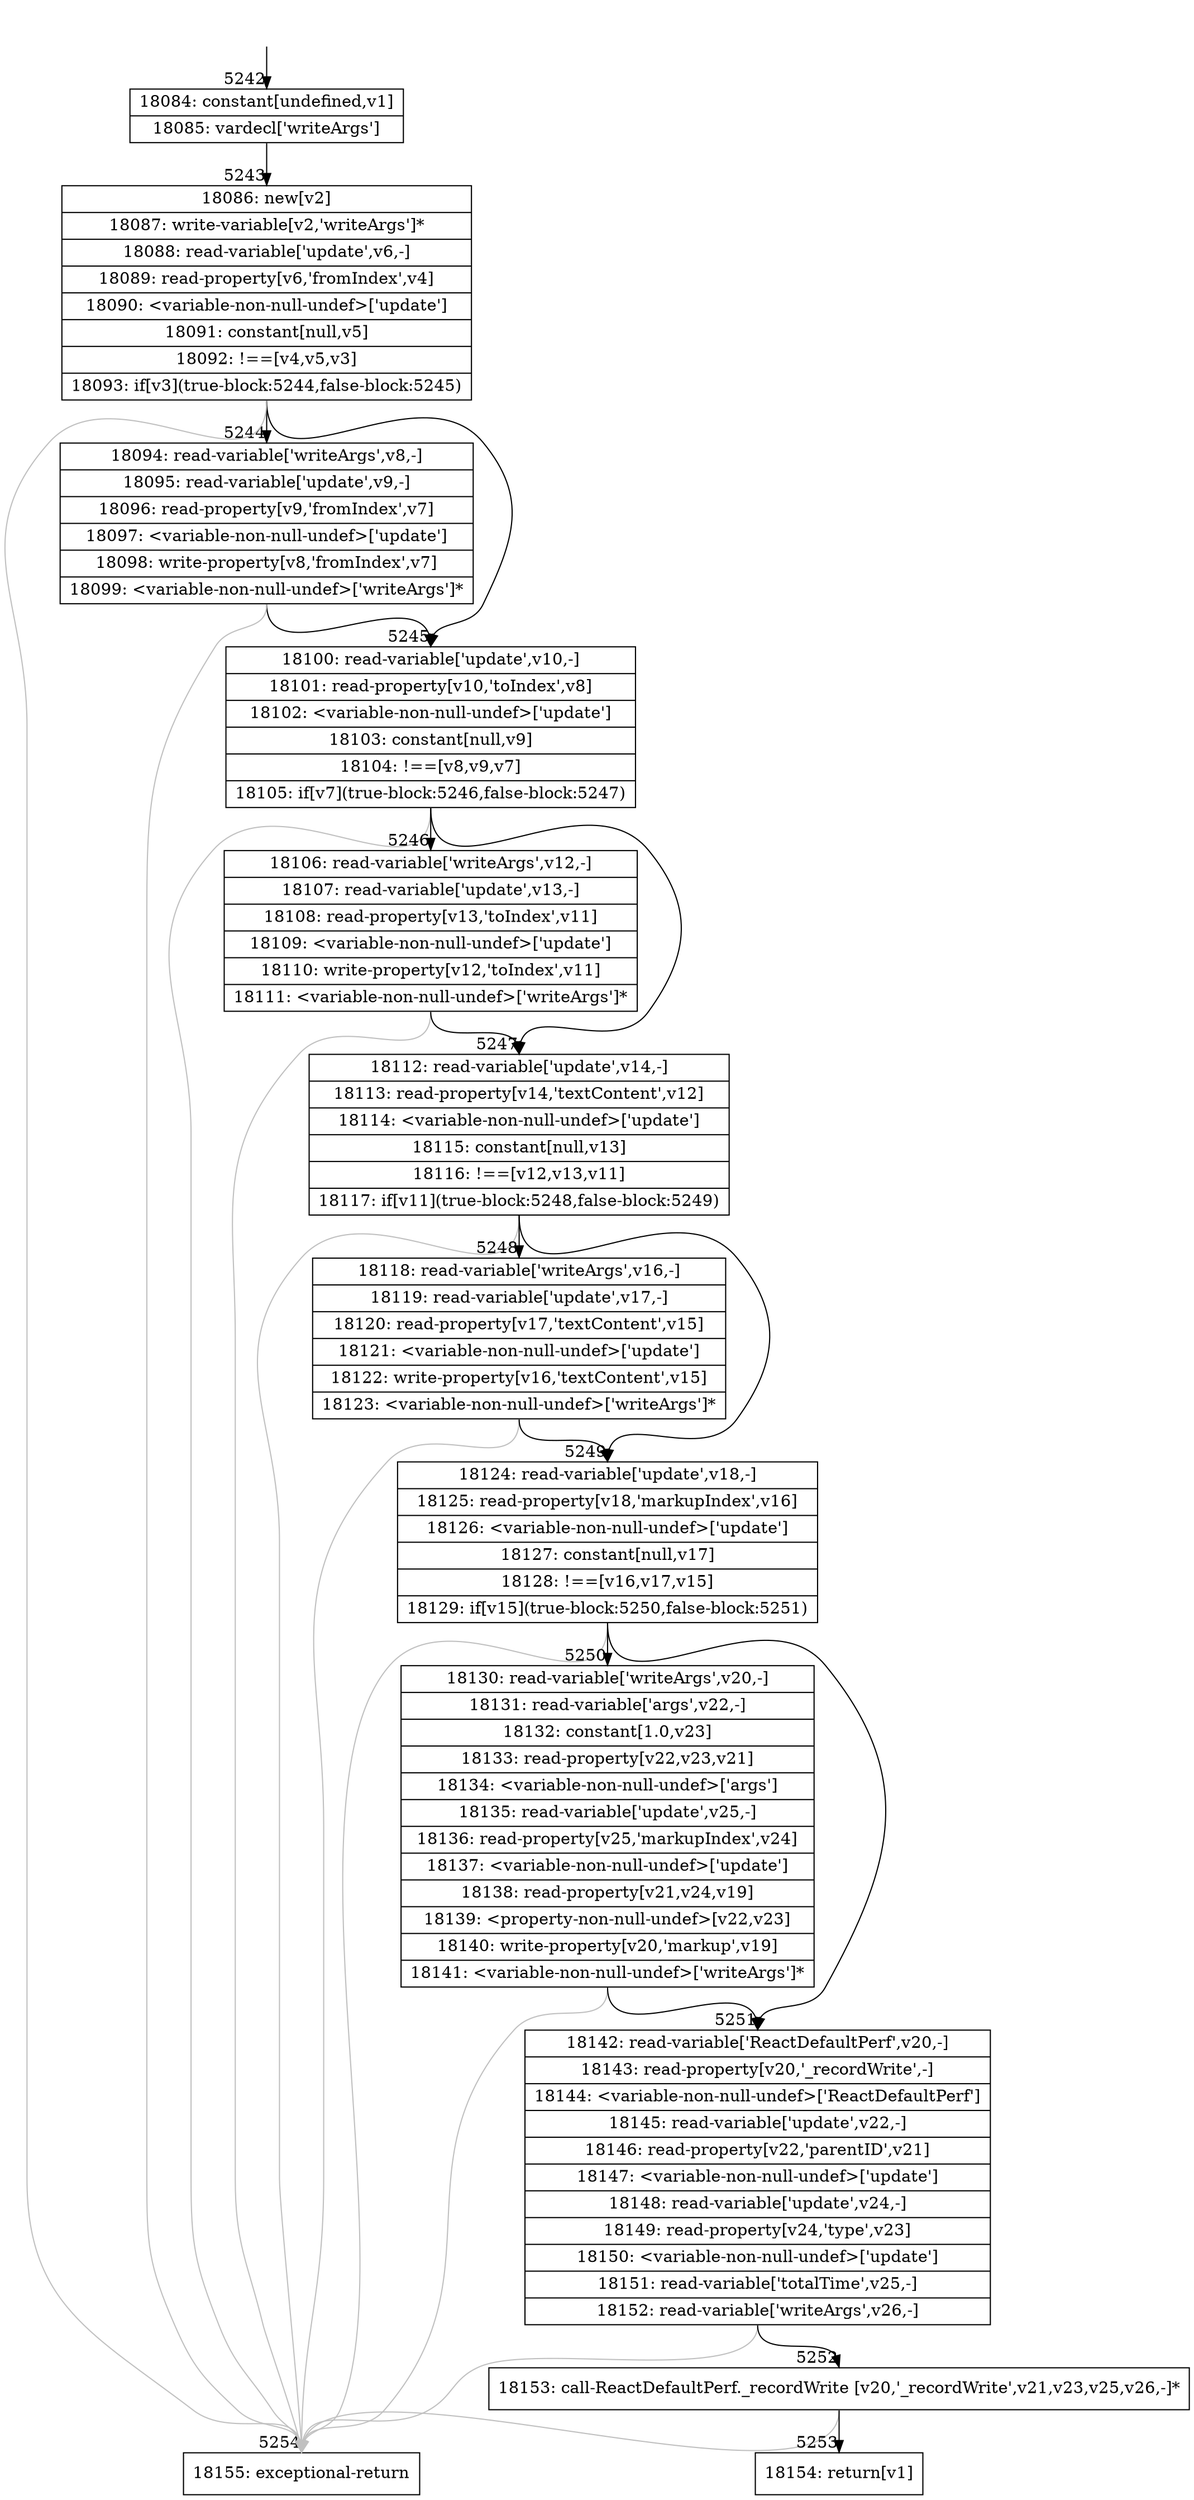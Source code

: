 digraph {
rankdir="TD"
BB_entry360[shape=none,label=""];
BB_entry360 -> BB5242 [tailport=s, headport=n, headlabel="    5242"]
BB5242 [shape=record label="{18084: constant[undefined,v1]|18085: vardecl['writeArgs']}" ] 
BB5242 -> BB5243 [tailport=s, headport=n, headlabel="      5243"]
BB5243 [shape=record label="{18086: new[v2]|18087: write-variable[v2,'writeArgs']*|18088: read-variable['update',v6,-]|18089: read-property[v6,'fromIndex',v4]|18090: \<variable-non-null-undef\>['update']|18091: constant[null,v5]|18092: !==[v4,v5,v3]|18093: if[v3](true-block:5244,false-block:5245)}" ] 
BB5243 -> BB5244 [tailport=s, headport=n, headlabel="      5244"]
BB5243 -> BB5245 [tailport=s, headport=n, headlabel="      5245"]
BB5243 -> BB5254 [tailport=s, headport=n, color=gray, headlabel="      5254"]
BB5244 [shape=record label="{18094: read-variable['writeArgs',v8,-]|18095: read-variable['update',v9,-]|18096: read-property[v9,'fromIndex',v7]|18097: \<variable-non-null-undef\>['update']|18098: write-property[v8,'fromIndex',v7]|18099: \<variable-non-null-undef\>['writeArgs']*}" ] 
BB5244 -> BB5245 [tailport=s, headport=n]
BB5244 -> BB5254 [tailport=s, headport=n, color=gray]
BB5245 [shape=record label="{18100: read-variable['update',v10,-]|18101: read-property[v10,'toIndex',v8]|18102: \<variable-non-null-undef\>['update']|18103: constant[null,v9]|18104: !==[v8,v9,v7]|18105: if[v7](true-block:5246,false-block:5247)}" ] 
BB5245 -> BB5246 [tailport=s, headport=n, headlabel="      5246"]
BB5245 -> BB5247 [tailport=s, headport=n, headlabel="      5247"]
BB5245 -> BB5254 [tailport=s, headport=n, color=gray]
BB5246 [shape=record label="{18106: read-variable['writeArgs',v12,-]|18107: read-variable['update',v13,-]|18108: read-property[v13,'toIndex',v11]|18109: \<variable-non-null-undef\>['update']|18110: write-property[v12,'toIndex',v11]|18111: \<variable-non-null-undef\>['writeArgs']*}" ] 
BB5246 -> BB5247 [tailport=s, headport=n]
BB5246 -> BB5254 [tailport=s, headport=n, color=gray]
BB5247 [shape=record label="{18112: read-variable['update',v14,-]|18113: read-property[v14,'textContent',v12]|18114: \<variable-non-null-undef\>['update']|18115: constant[null,v13]|18116: !==[v12,v13,v11]|18117: if[v11](true-block:5248,false-block:5249)}" ] 
BB5247 -> BB5248 [tailport=s, headport=n, headlabel="      5248"]
BB5247 -> BB5249 [tailport=s, headport=n, headlabel="      5249"]
BB5247 -> BB5254 [tailport=s, headport=n, color=gray]
BB5248 [shape=record label="{18118: read-variable['writeArgs',v16,-]|18119: read-variable['update',v17,-]|18120: read-property[v17,'textContent',v15]|18121: \<variable-non-null-undef\>['update']|18122: write-property[v16,'textContent',v15]|18123: \<variable-non-null-undef\>['writeArgs']*}" ] 
BB5248 -> BB5249 [tailport=s, headport=n]
BB5248 -> BB5254 [tailport=s, headport=n, color=gray]
BB5249 [shape=record label="{18124: read-variable['update',v18,-]|18125: read-property[v18,'markupIndex',v16]|18126: \<variable-non-null-undef\>['update']|18127: constant[null,v17]|18128: !==[v16,v17,v15]|18129: if[v15](true-block:5250,false-block:5251)}" ] 
BB5249 -> BB5250 [tailport=s, headport=n, headlabel="      5250"]
BB5249 -> BB5251 [tailport=s, headport=n, headlabel="      5251"]
BB5249 -> BB5254 [tailport=s, headport=n, color=gray]
BB5250 [shape=record label="{18130: read-variable['writeArgs',v20,-]|18131: read-variable['args',v22,-]|18132: constant[1.0,v23]|18133: read-property[v22,v23,v21]|18134: \<variable-non-null-undef\>['args']|18135: read-variable['update',v25,-]|18136: read-property[v25,'markupIndex',v24]|18137: \<variable-non-null-undef\>['update']|18138: read-property[v21,v24,v19]|18139: \<property-non-null-undef\>[v22,v23]|18140: write-property[v20,'markup',v19]|18141: \<variable-non-null-undef\>['writeArgs']*}" ] 
BB5250 -> BB5251 [tailport=s, headport=n]
BB5250 -> BB5254 [tailport=s, headport=n, color=gray]
BB5251 [shape=record label="{18142: read-variable['ReactDefaultPerf',v20,-]|18143: read-property[v20,'_recordWrite',-]|18144: \<variable-non-null-undef\>['ReactDefaultPerf']|18145: read-variable['update',v22,-]|18146: read-property[v22,'parentID',v21]|18147: \<variable-non-null-undef\>['update']|18148: read-variable['update',v24,-]|18149: read-property[v24,'type',v23]|18150: \<variable-non-null-undef\>['update']|18151: read-variable['totalTime',v25,-]|18152: read-variable['writeArgs',v26,-]}" ] 
BB5251 -> BB5252 [tailport=s, headport=n, headlabel="      5252"]
BB5251 -> BB5254 [tailport=s, headport=n, color=gray]
BB5252 [shape=record label="{18153: call-ReactDefaultPerf._recordWrite [v20,'_recordWrite',v21,v23,v25,v26,-]*}" ] 
BB5252 -> BB5253 [tailport=s, headport=n, headlabel="      5253"]
BB5252 -> BB5254 [tailport=s, headport=n, color=gray]
BB5253 [shape=record label="{18154: return[v1]}" ] 
BB5254 [shape=record label="{18155: exceptional-return}" ] 
//#$~ 9522
}
